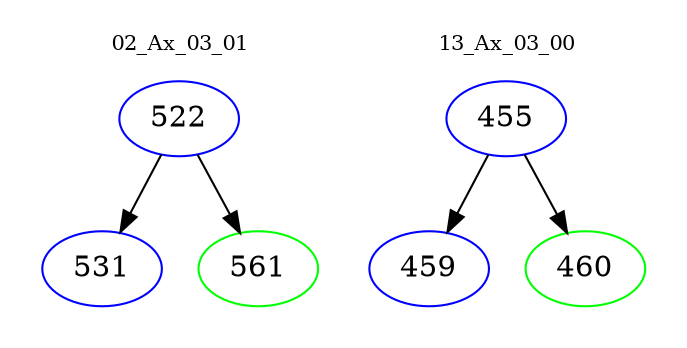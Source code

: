 digraph{
subgraph cluster_0 {
color = white
label = "02_Ax_03_01";
fontsize=10;
T0_522 [label="522", color="blue"]
T0_522 -> T0_531 [color="black"]
T0_531 [label="531", color="blue"]
T0_522 -> T0_561 [color="black"]
T0_561 [label="561", color="green"]
}
subgraph cluster_1 {
color = white
label = "13_Ax_03_00";
fontsize=10;
T1_455 [label="455", color="blue"]
T1_455 -> T1_459 [color="black"]
T1_459 [label="459", color="blue"]
T1_455 -> T1_460 [color="black"]
T1_460 [label="460", color="green"]
}
}

